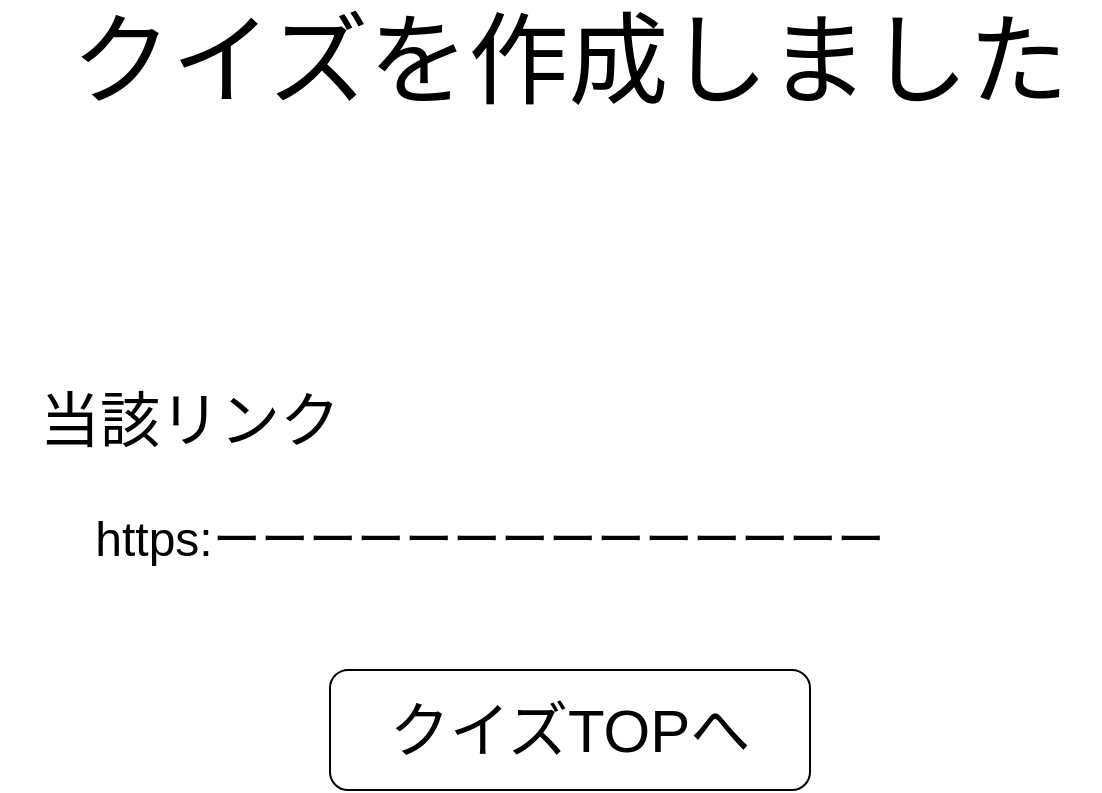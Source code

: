 <mxfile version="21.6.1" type="device">
  <diagram name="ページ1" id="qJBkuaKg-PhyL28yuAMO">
    <mxGraphModel dx="1656" dy="818" grid="1" gridSize="10" guides="1" tooltips="1" connect="1" arrows="1" fold="1" page="1" pageScale="1" pageWidth="827" pageHeight="1169" math="0" shadow="0">
      <root>
        <mxCell id="0" />
        <mxCell id="1" parent="0" />
        <mxCell id="oShzkfGs7rrNEb3yiWbn-2" value="&lt;font style=&quot;font-size: 50px;&quot;&gt;クイズを作成しました&lt;/font&gt;" style="text;html=1;strokeColor=none;fillColor=none;align=center;verticalAlign=middle;whiteSpace=wrap;rounded=0;" parent="1" vertex="1">
          <mxGeometry x="120" y="160" width="530" height="30" as="geometry" />
        </mxCell>
        <mxCell id="oShzkfGs7rrNEb3yiWbn-8" value="&lt;font style=&quot;font-size: 24px;&quot;&gt;&lt;font style=&quot;font-size: 24px;&quot;&gt;https&lt;/font&gt;:ーーーーーーーーーーーーーー&lt;/font&gt;" style="text;html=1;strokeColor=none;fillColor=none;align=center;verticalAlign=middle;whiteSpace=wrap;rounded=0;" parent="1" vertex="1">
          <mxGeometry x="130" y="400" width="430" height="30" as="geometry" />
        </mxCell>
        <mxCell id="oShzkfGs7rrNEb3yiWbn-9" value="&lt;font style=&quot;font-size: 30px;&quot;&gt;当該リンク&lt;/font&gt;" style="text;html=1;strokeColor=none;fillColor=none;align=center;verticalAlign=middle;whiteSpace=wrap;rounded=0;" parent="1" vertex="1">
          <mxGeometry x="100" y="340" width="190" height="30" as="geometry" />
        </mxCell>
        <mxCell id="jjlR1vm2rSQHf1d44-nB-2" value="&lt;font style=&quot;font-size: 30px;&quot;&gt;クイズTOPへ&lt;/font&gt;" style="rounded=1;whiteSpace=wrap;html=1;" parent="1" vertex="1">
          <mxGeometry x="265" y="480" width="240" height="60" as="geometry" />
        </mxCell>
      </root>
    </mxGraphModel>
  </diagram>
</mxfile>

